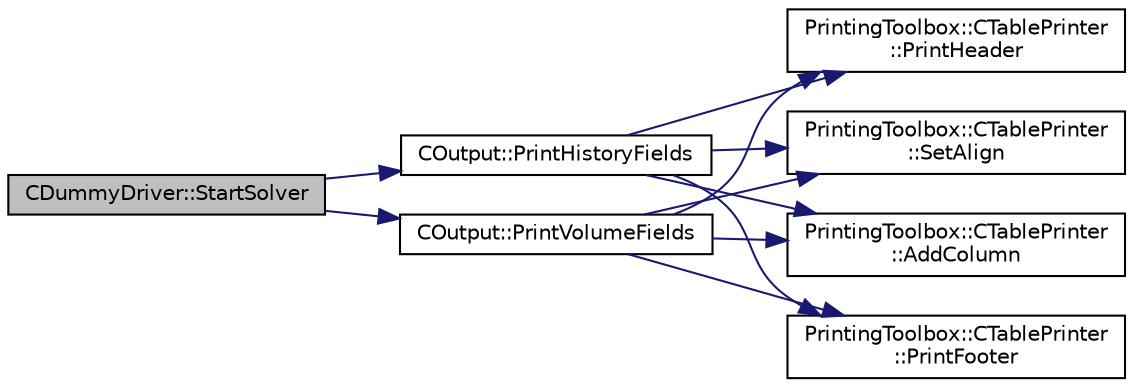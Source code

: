digraph "CDummyDriver::StartSolver"
{
 // LATEX_PDF_SIZE
  edge [fontname="Helvetica",fontsize="10",labelfontname="Helvetica",labelfontsize="10"];
  node [fontname="Helvetica",fontsize="10",shape=record];
  rankdir="LR";
  Node1 [label="CDummyDriver::StartSolver",height=0.2,width=0.4,color="black", fillcolor="grey75", style="filled", fontcolor="black",tooltip="Does nothing except printing the information that no solver is running."];
  Node1 -> Node2 [color="midnightblue",fontsize="10",style="solid",fontname="Helvetica"];
  Node2 [label="COutput::PrintHistoryFields",height=0.2,width=0.4,color="black", fillcolor="white", style="filled",URL="$classCOutput.html#a1e8881399593324284be50df0a0f558b",tooltip="Print a list of all history output fields to screen."];
  Node2 -> Node3 [color="midnightblue",fontsize="10",style="solid",fontname="Helvetica"];
  Node3 [label="PrintingToolbox::CTablePrinter\l::AddColumn",height=0.2,width=0.4,color="black", fillcolor="white", style="filled",URL="$classPrintingToolbox_1_1CTablePrinter.html#af3ddbf0da1a37cc37be7caac031dd4c4",tooltip="Add a column to the table by specifiying the header name and the width."];
  Node2 -> Node4 [color="midnightblue",fontsize="10",style="solid",fontname="Helvetica"];
  Node4 [label="PrintingToolbox::CTablePrinter\l::PrintFooter",height=0.2,width=0.4,color="black", fillcolor="white", style="filled",URL="$classPrintingToolbox_1_1CTablePrinter.html#ac1bc6229daf9b3181de565905281ee2a",tooltip="Print the footer."];
  Node2 -> Node5 [color="midnightblue",fontsize="10",style="solid",fontname="Helvetica"];
  Node5 [label="PrintingToolbox::CTablePrinter\l::PrintHeader",height=0.2,width=0.4,color="black", fillcolor="white", style="filled",URL="$classPrintingToolbox_1_1CTablePrinter.html#a475fafce69bdc78e973a2546e6e6be76",tooltip="Print the header."];
  Node2 -> Node6 [color="midnightblue",fontsize="10",style="solid",fontname="Helvetica"];
  Node6 [label="PrintingToolbox::CTablePrinter\l::SetAlign",height=0.2,width=0.4,color="black", fillcolor="white", style="filled",URL="$classPrintingToolbox_1_1CTablePrinter.html#ad3691499a7bfa024bf97a7fc00ef33c7",tooltip="Set the alignment of the table entries (CENTER only works for the header at the moment)."];
  Node1 -> Node7 [color="midnightblue",fontsize="10",style="solid",fontname="Helvetica"];
  Node7 [label="COutput::PrintVolumeFields",height=0.2,width=0.4,color="black", fillcolor="white", style="filled",URL="$classCOutput.html#a1d6300a53b9e0177ab38297080d16d85",tooltip="Print a list of all volume output fields to screen."];
  Node7 -> Node3 [color="midnightblue",fontsize="10",style="solid",fontname="Helvetica"];
  Node7 -> Node4 [color="midnightblue",fontsize="10",style="solid",fontname="Helvetica"];
  Node7 -> Node5 [color="midnightblue",fontsize="10",style="solid",fontname="Helvetica"];
  Node7 -> Node6 [color="midnightblue",fontsize="10",style="solid",fontname="Helvetica"];
}
